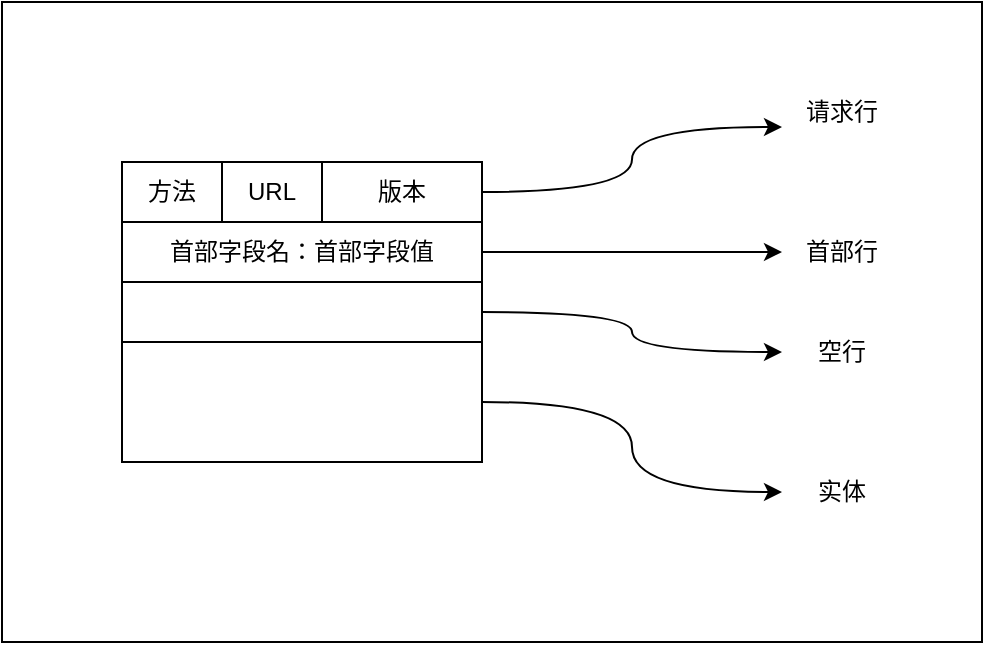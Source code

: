 <mxfile version="23.0.2" type="github">
  <diagram name="第 1 页" id="HbBIhjOPRAR3b4C_BGJq">
    <mxGraphModel dx="2074" dy="1146" grid="1" gridSize="10" guides="1" tooltips="1" connect="1" arrows="1" fold="1" page="1" pageScale="1" pageWidth="827" pageHeight="1169" math="0" shadow="0">
      <root>
        <mxCell id="0" />
        <mxCell id="1" parent="0" />
        <mxCell id="L_iWswrEyv7-0ksiV5j2-23" value="" style="rounded=0;whiteSpace=wrap;html=1;" vertex="1" parent="1">
          <mxGeometry x="180" y="490" width="490" height="320" as="geometry" />
        </mxCell>
        <mxCell id="L_iWswrEyv7-0ksiV5j2-19" style="edgeStyle=orthogonalEdgeStyle;rounded=0;orthogonalLoop=1;jettySize=auto;html=1;exitX=1;exitY=0.5;exitDx=0;exitDy=0;curved=1;" edge="1" parent="1" source="L_iWswrEyv7-0ksiV5j2-1" target="L_iWswrEyv7-0ksiV5j2-18">
          <mxGeometry relative="1" as="geometry" />
        </mxCell>
        <mxCell id="L_iWswrEyv7-0ksiV5j2-1" value="" style="rounded=0;whiteSpace=wrap;html=1;" vertex="1" parent="1">
          <mxGeometry x="240" y="630" width="180" height="30" as="geometry" />
        </mxCell>
        <mxCell id="L_iWswrEyv7-0ksiV5j2-22" style="edgeStyle=orthogonalEdgeStyle;rounded=0;orthogonalLoop=1;jettySize=auto;html=1;exitX=1;exitY=0.5;exitDx=0;exitDy=0;entryX=0;entryY=0.5;entryDx=0;entryDy=0;curved=1;" edge="1" parent="1" source="L_iWswrEyv7-0ksiV5j2-2" target="L_iWswrEyv7-0ksiV5j2-20">
          <mxGeometry relative="1" as="geometry" />
        </mxCell>
        <mxCell id="L_iWswrEyv7-0ksiV5j2-2" value="" style="rounded=0;whiteSpace=wrap;html=1;" vertex="1" parent="1">
          <mxGeometry x="240" y="660" width="180" height="60" as="geometry" />
        </mxCell>
        <mxCell id="L_iWswrEyv7-0ksiV5j2-17" style="edgeStyle=orthogonalEdgeStyle;rounded=0;orthogonalLoop=1;jettySize=auto;html=1;exitX=1;exitY=0.5;exitDx=0;exitDy=0;entryX=0;entryY=0.5;entryDx=0;entryDy=0;" edge="1" parent="1" source="L_iWswrEyv7-0ksiV5j2-3" target="L_iWswrEyv7-0ksiV5j2-16">
          <mxGeometry relative="1" as="geometry" />
        </mxCell>
        <mxCell id="L_iWswrEyv7-0ksiV5j2-3" value="首部字段名：首部字段值" style="rounded=0;whiteSpace=wrap;html=1;" vertex="1" parent="1">
          <mxGeometry x="240" y="600" width="180" height="30" as="geometry" />
        </mxCell>
        <mxCell id="L_iWswrEyv7-0ksiV5j2-11" style="edgeStyle=orthogonalEdgeStyle;rounded=0;orthogonalLoop=1;jettySize=auto;html=1;entryX=0;entryY=0.75;entryDx=0;entryDy=0;curved=1;" edge="1" parent="1" source="L_iWswrEyv7-0ksiV5j2-4" target="L_iWswrEyv7-0ksiV5j2-5">
          <mxGeometry relative="1" as="geometry" />
        </mxCell>
        <mxCell id="L_iWswrEyv7-0ksiV5j2-4" value="" style="rounded=0;whiteSpace=wrap;html=1;" vertex="1" parent="1">
          <mxGeometry x="240" y="570" width="180" height="30" as="geometry" />
        </mxCell>
        <mxCell id="L_iWswrEyv7-0ksiV5j2-5" value="请求行" style="text;html=1;strokeColor=none;fillColor=none;align=center;verticalAlign=middle;whiteSpace=wrap;rounded=0;" vertex="1" parent="1">
          <mxGeometry x="570" y="530" width="60" height="30" as="geometry" />
        </mxCell>
        <mxCell id="L_iWswrEyv7-0ksiV5j2-12" value="方法" style="rounded=0;whiteSpace=wrap;html=1;" vertex="1" parent="1">
          <mxGeometry x="240" y="570" width="50" height="30" as="geometry" />
        </mxCell>
        <mxCell id="L_iWswrEyv7-0ksiV5j2-14" value="URL" style="rounded=0;whiteSpace=wrap;html=1;" vertex="1" parent="1">
          <mxGeometry x="290" y="570" width="50" height="30" as="geometry" />
        </mxCell>
        <mxCell id="L_iWswrEyv7-0ksiV5j2-15" value="版本" style="rounded=0;whiteSpace=wrap;html=1;" vertex="1" parent="1">
          <mxGeometry x="340" y="570" width="80" height="30" as="geometry" />
        </mxCell>
        <mxCell id="L_iWswrEyv7-0ksiV5j2-16" value="首部行" style="text;html=1;strokeColor=none;fillColor=none;align=center;verticalAlign=middle;whiteSpace=wrap;rounded=0;" vertex="1" parent="1">
          <mxGeometry x="570" y="600" width="60" height="30" as="geometry" />
        </mxCell>
        <mxCell id="L_iWswrEyv7-0ksiV5j2-18" value="空行" style="text;html=1;strokeColor=none;fillColor=none;align=center;verticalAlign=middle;whiteSpace=wrap;rounded=0;" vertex="1" parent="1">
          <mxGeometry x="570" y="650" width="60" height="30" as="geometry" />
        </mxCell>
        <mxCell id="L_iWswrEyv7-0ksiV5j2-20" value="实体" style="text;html=1;strokeColor=none;fillColor=none;align=center;verticalAlign=middle;whiteSpace=wrap;rounded=0;" vertex="1" parent="1">
          <mxGeometry x="570" y="720" width="60" height="30" as="geometry" />
        </mxCell>
      </root>
    </mxGraphModel>
  </diagram>
</mxfile>
